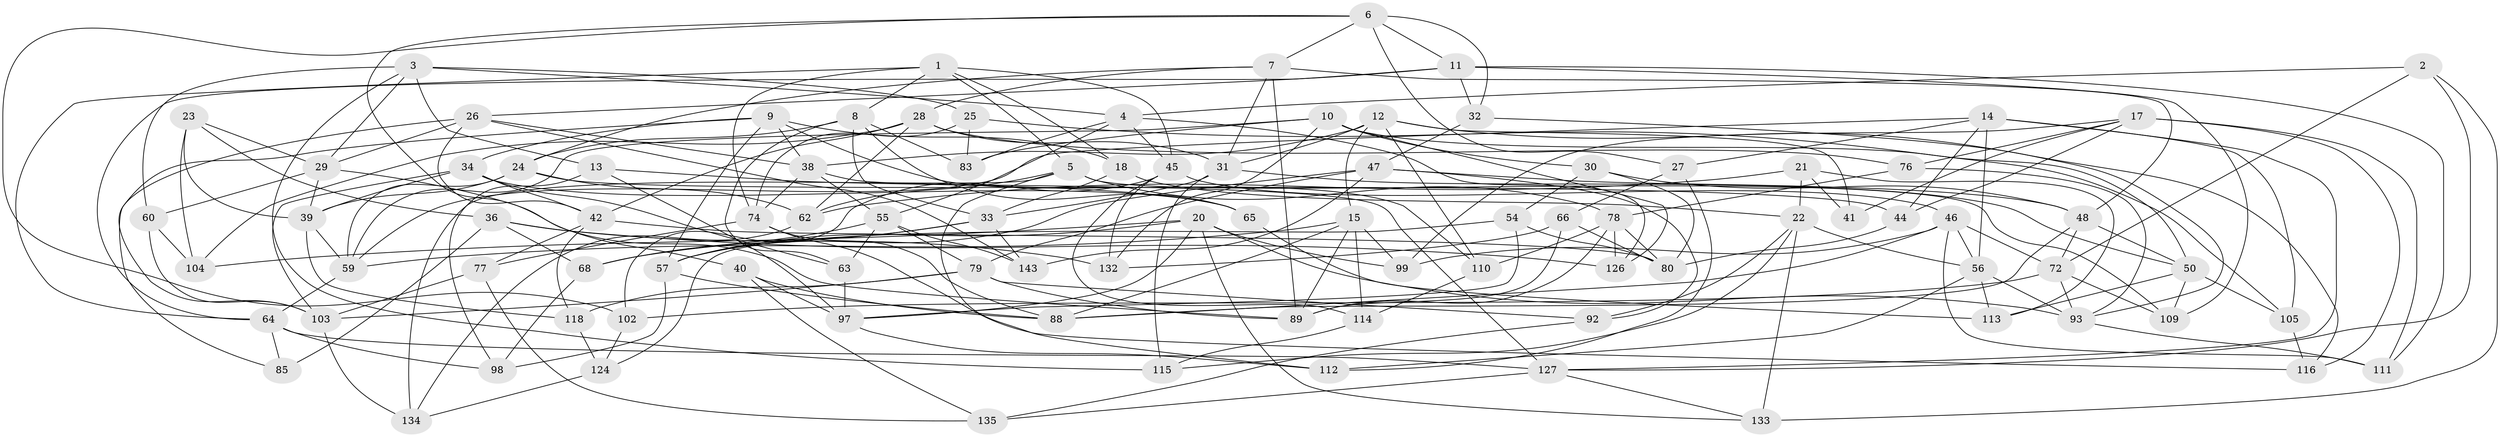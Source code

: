// original degree distribution, {4: 1.0}
// Generated by graph-tools (version 1.1) at 2025/11/02/27/25 16:11:49]
// undirected, 93 vertices, 233 edges
graph export_dot {
graph [start="1"]
  node [color=gray90,style=filled];
  1 [super="+16"];
  2;
  3 [super="+49"];
  4 [super="+71"];
  5 [super="+73"];
  6 [super="+53"];
  7 [super="+19"];
  8 [super="+35"];
  9 [super="+51"];
  10 [super="+117"];
  11 [super="+95"];
  12 [super="+106"];
  13;
  14 [super="+87"];
  15 [super="+121"];
  17 [super="+137"];
  18;
  20 [super="+58"];
  21 [super="+125"];
  22 [super="+69"];
  23;
  24 [super="+91"];
  25;
  26 [super="+52"];
  27;
  28 [super="+90"];
  29 [super="+140"];
  30;
  31 [super="+43"];
  32;
  33 [super="+61"];
  34 [super="+37"];
  36 [super="+101"];
  38 [super="+141"];
  39 [super="+120"];
  40;
  41;
  42 [super="+100"];
  44;
  45 [super="+70"];
  46 [super="+75"];
  47 [super="+130"];
  48 [super="+81"];
  50 [super="+82"];
  54;
  55 [super="+119"];
  56 [super="+67"];
  57 [super="+129"];
  59 [super="+142"];
  60;
  62 [super="+107"];
  63;
  64 [super="+84"];
  65;
  66;
  68;
  72 [super="+108"];
  74 [super="+96"];
  76;
  77;
  78 [super="+86"];
  79 [super="+139"];
  80 [super="+136"];
  83;
  85;
  88 [super="+123"];
  89 [super="+94"];
  92;
  93 [super="+128"];
  97 [super="+122"];
  98;
  99;
  102;
  103 [super="+138"];
  104;
  105;
  109;
  110;
  111;
  112;
  113;
  114;
  115;
  116;
  118;
  124;
  126;
  127 [super="+131"];
  132;
  133;
  134;
  135;
  143;
  1 -- 64;
  1 -- 18;
  1 -- 5;
  1 -- 8;
  1 -- 74;
  1 -- 45;
  2 -- 127;
  2 -- 133;
  2 -- 72;
  2 -- 4;
  3 -- 25;
  3 -- 115;
  3 -- 4;
  3 -- 13;
  3 -- 60;
  3 -- 29;
  4 -- 83;
  4 -- 126;
  4 -- 45;
  4 -- 55;
  5 -- 134;
  5 -- 109;
  5 -- 112;
  5 -- 78;
  5 -- 62;
  6 -- 40;
  6 -- 27;
  6 -- 7;
  6 -- 32;
  6 -- 102;
  6 -- 11;
  7 -- 31;
  7 -- 28;
  7 -- 48;
  7 -- 24;
  7 -- 89;
  8 -- 83;
  8 -- 24;
  8 -- 33;
  8 -- 65;
  8 -- 63;
  9 -- 110;
  9 -- 18;
  9 -- 85;
  9 -- 34;
  9 -- 38;
  9 -- 57;
  10 -- 59;
  10 -- 132;
  10 -- 50;
  10 -- 126;
  10 -- 83;
  10 -- 30;
  11 -- 109;
  11 -- 26;
  11 -- 32;
  11 -- 111;
  11 -- 64;
  12 -- 15;
  12 -- 116;
  12 -- 38;
  12 -- 41;
  12 -- 110;
  12 -- 31;
  13 -- 98;
  13 -- 65;
  13 -- 97;
  14 -- 105;
  14 -- 44;
  14 -- 27;
  14 -- 127;
  14 -- 56;
  14 -- 59;
  15 -- 88;
  15 -- 89;
  15 -- 114;
  15 -- 99;
  15 -- 59;
  17 -- 44;
  17 -- 99;
  17 -- 41;
  17 -- 116;
  17 -- 111;
  17 -- 76;
  18 -- 22;
  18 -- 33;
  20 -- 99;
  20 -- 133;
  20 -- 57;
  20 -- 104;
  20 -- 97;
  20 -- 93;
  21 -- 62 [weight=2];
  21 -- 41 [weight=2];
  21 -- 22;
  21 -- 113;
  22 -- 56;
  22 -- 133;
  22 -- 115;
  22 -- 92;
  23 -- 36;
  23 -- 29;
  23 -- 104;
  23 -- 39;
  24 -- 59;
  24 -- 44;
  24 -- 62;
  24 -- 39;
  25 -- 83;
  25 -- 74;
  25 -- 105;
  26 -- 38;
  26 -- 29;
  26 -- 143;
  26 -- 42;
  26 -- 103;
  27 -- 66;
  27 -- 112;
  28 -- 76;
  28 -- 104;
  28 -- 31;
  28 -- 42;
  28 -- 62;
  29 -- 89;
  29 -- 60;
  29 -- 39;
  30 -- 54;
  30 -- 48;
  30 -- 80;
  31 -- 33;
  31 -- 50;
  31 -- 115;
  32 -- 47;
  32 -- 93;
  33 -- 143;
  33 -- 68;
  33 -- 57;
  34 -- 42;
  34 -- 63;
  34 -- 65;
  34 -- 39;
  34 -- 103;
  36 -- 85 [weight=2];
  36 -- 132;
  36 -- 126;
  36 -- 68;
  38 -- 55;
  38 -- 127;
  38 -- 74;
  39 -- 59;
  39 -- 118;
  40 -- 88;
  40 -- 135;
  40 -- 97;
  42 -- 118;
  42 -- 77;
  42 -- 80;
  44 -- 80;
  45 -- 46;
  45 -- 132;
  45 -- 114;
  45 -- 102;
  46 -- 99;
  46 -- 72;
  46 -- 88;
  46 -- 111;
  46 -- 56;
  47 -- 79;
  47 -- 48;
  47 -- 143;
  47 -- 92;
  47 -- 57;
  48 -- 50;
  48 -- 72;
  48 -- 88;
  50 -- 113;
  50 -- 105;
  50 -- 109;
  54 -- 124;
  54 -- 97;
  54 -- 80;
  55 -- 143;
  55 -- 68;
  55 -- 63;
  55 -- 79;
  56 -- 112;
  56 -- 113;
  56 -- 93;
  57 -- 98;
  57 -- 88;
  59 -- 64;
  60 -- 104;
  60 -- 103;
  62 -- 134;
  63 -- 97;
  64 -- 127;
  64 -- 98;
  64 -- 85;
  65 -- 113;
  66 -- 89;
  66 -- 132;
  66 -- 80;
  68 -- 98;
  72 -- 93;
  72 -- 109;
  72 -- 102;
  74 -- 116;
  74 -- 88;
  74 -- 77;
  76 -- 93;
  76 -- 78;
  77 -- 135;
  77 -- 103;
  78 -- 126;
  78 -- 110;
  78 -- 89;
  78 -- 80;
  79 -- 92;
  79 -- 103;
  79 -- 89;
  79 -- 118;
  92 -- 135;
  93 -- 111;
  97 -- 112;
  102 -- 124;
  103 -- 134;
  105 -- 116;
  110 -- 114;
  114 -- 115;
  118 -- 124;
  124 -- 134;
  127 -- 135;
  127 -- 133;
}

